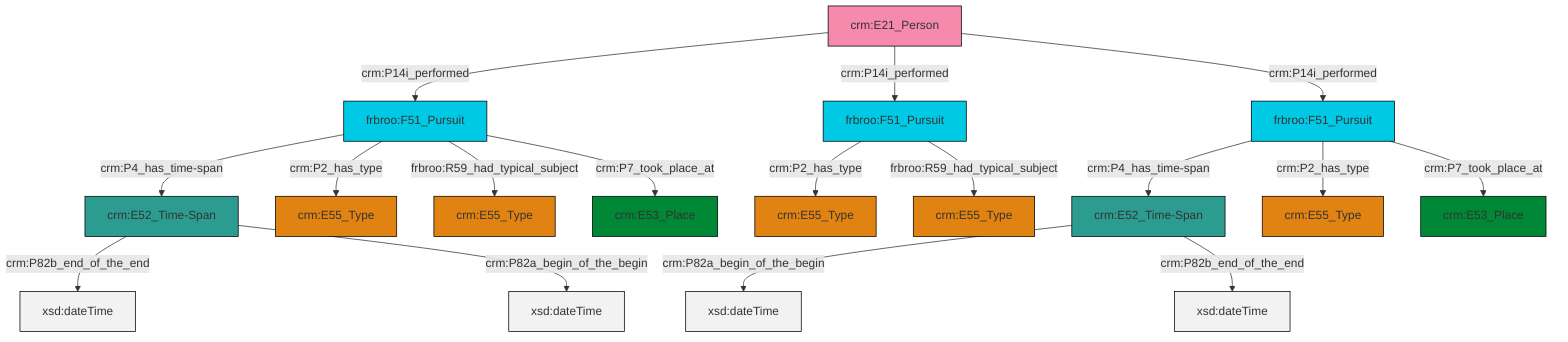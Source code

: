 graph TD
classDef Literal fill:#f2f2f2,stroke:#000000;
classDef CRM_Entity fill:#FFFFFF,stroke:#000000;
classDef Temporal_Entity fill:#00C9E6, stroke:#000000;
classDef Type fill:#E18312, stroke:#000000;
classDef Time-Span fill:#2C9C91, stroke:#000000;
classDef Appellation fill:#FFEB7F, stroke:#000000;
classDef Place fill:#008836, stroke:#000000;
classDef Persistent_Item fill:#B266B2, stroke:#000000;
classDef Conceptual_Object fill:#FFD700, stroke:#000000;
classDef Physical_Thing fill:#D2B48C, stroke:#000000;
classDef Actor fill:#f58aad, stroke:#000000;
classDef PC_Classes fill:#4ce600, stroke:#000000;
classDef Multi fill:#cccccc,stroke:#000000;

0["crm:E21_Person"]:::Actor -->|crm:P14i_performed| 1["frbroo:F51_Pursuit"]:::Temporal_Entity
11["crm:E52_Time-Span"]:::Time-Span -->|crm:P82b_end_of_the_end| 12[xsd:dateTime]:::Literal
16["frbroo:F51_Pursuit"]:::Temporal_Entity -->|crm:P4_has_time-span| 17["crm:E52_Time-Span"]:::Time-Span
1["frbroo:F51_Pursuit"]:::Temporal_Entity -->|crm:P4_has_time-span| 11["crm:E52_Time-Span"]:::Time-Span
2["frbroo:F51_Pursuit"]:::Temporal_Entity -->|crm:P2_has_type| 7["crm:E55_Type"]:::Type
17["crm:E52_Time-Span"]:::Time-Span -->|crm:P82a_begin_of_the_begin| 22[xsd:dateTime]:::Literal
17["crm:E52_Time-Span"]:::Time-Span -->|crm:P82b_end_of_the_end| 23[xsd:dateTime]:::Literal
2["frbroo:F51_Pursuit"]:::Temporal_Entity -->|frbroo:R59_had_typical_subject| 13["crm:E55_Type"]:::Type
16["frbroo:F51_Pursuit"]:::Temporal_Entity -->|crm:P2_has_type| 24["crm:E55_Type"]:::Type
11["crm:E52_Time-Span"]:::Time-Span -->|crm:P82a_begin_of_the_begin| 25[xsd:dateTime]:::Literal
0["crm:E21_Person"]:::Actor -->|crm:P14i_performed| 2["frbroo:F51_Pursuit"]:::Temporal_Entity
1["frbroo:F51_Pursuit"]:::Temporal_Entity -->|crm:P2_has_type| 9["crm:E55_Type"]:::Type
16["frbroo:F51_Pursuit"]:::Temporal_Entity -->|crm:P7_took_place_at| 26["crm:E53_Place"]:::Place
1["frbroo:F51_Pursuit"]:::Temporal_Entity -->|frbroo:R59_had_typical_subject| 4["crm:E55_Type"]:::Type
1["frbroo:F51_Pursuit"]:::Temporal_Entity -->|crm:P7_took_place_at| 20["crm:E53_Place"]:::Place
0["crm:E21_Person"]:::Actor -->|crm:P14i_performed| 16["frbroo:F51_Pursuit"]:::Temporal_Entity